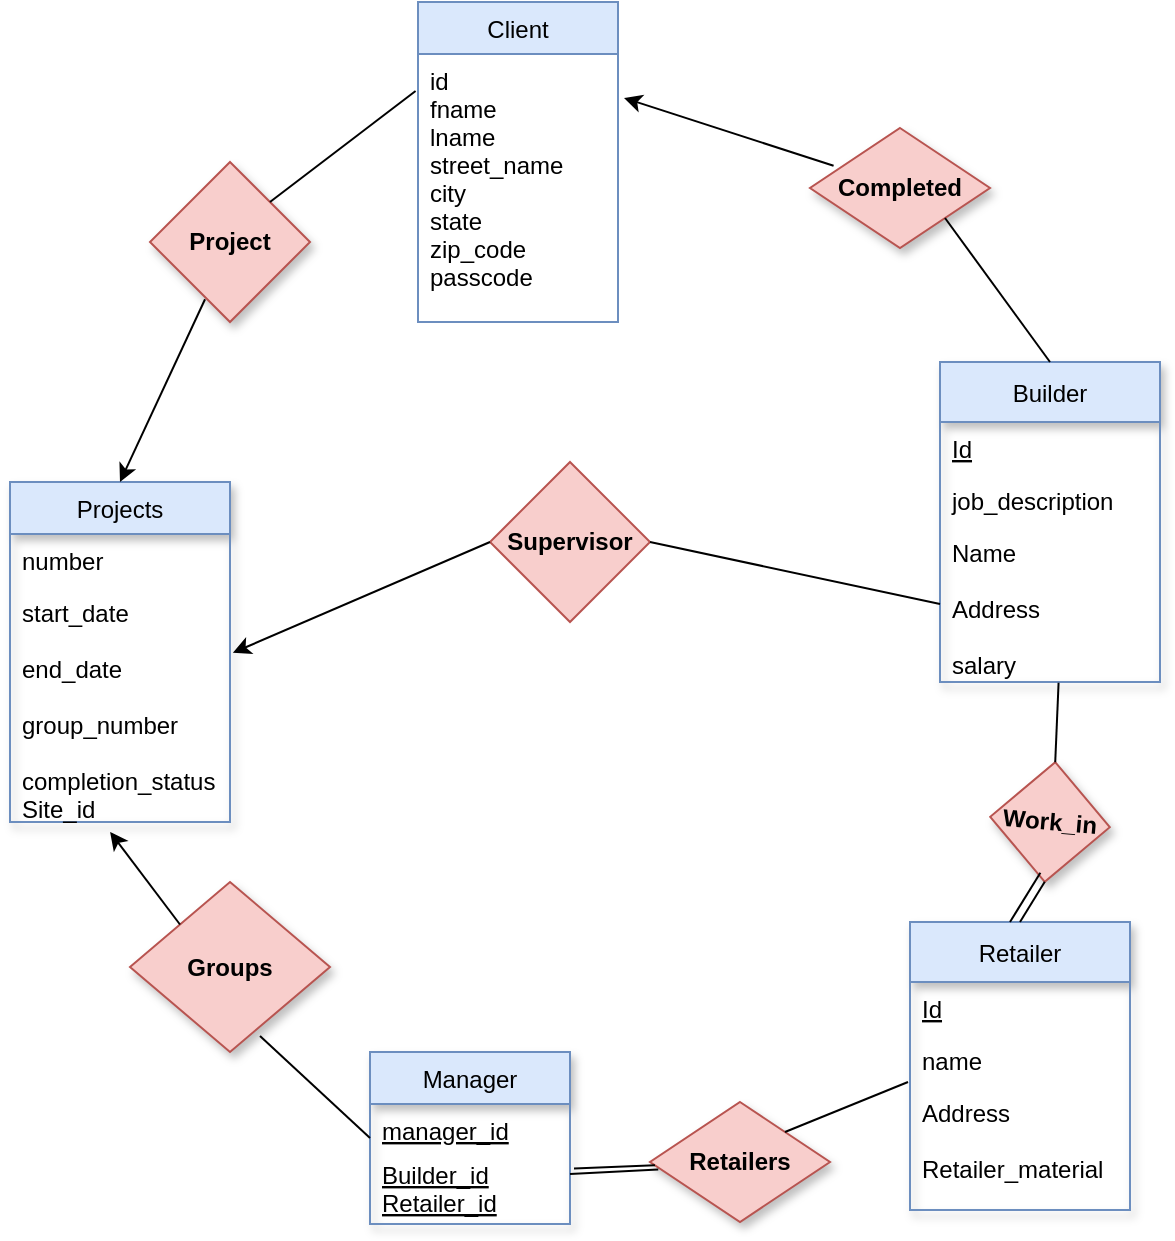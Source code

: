 <mxfile version="15.6.8" type="github">
  <diagram id="4UxT9yWdNShp-Za1b8pm" name="Page-1">
    <mxGraphModel dx="1753" dy="712" grid="1" gridSize="10" guides="1" tooltips="1" connect="1" arrows="1" fold="1" page="1" pageScale="1" pageWidth="827" pageHeight="1169" math="0" shadow="0">
      <root>
        <mxCell id="0" />
        <mxCell id="1" parent="0" />
        <mxCell id="HvbOI0HMesnXb_MxwJK7-15" value="Client" style="swimlane;fontStyle=0;childLayout=stackLayout;horizontal=1;startSize=26;fillColor=#dae8fc;horizontalStack=0;resizeParent=1;resizeParentMax=0;resizeLast=0;collapsible=1;marginBottom=0;strokeColor=#6c8ebf;" parent="1" vertex="1">
          <mxGeometry x="314" y="30" width="100" height="160" as="geometry" />
        </mxCell>
        <mxCell id="HvbOI0HMesnXb_MxwJK7-18" value="id&#xa;fname&#xa;lname&#xa;street_name&#xa;city&#xa;state&#xa;zip_code&#xa;passcode" style="text;strokeColor=none;fillColor=none;align=left;verticalAlign=top;spacingLeft=4;spacingRight=4;overflow=hidden;rotatable=0;points=[[0,0.5],[1,0.5]];portConstraint=eastwest;shadow=1;fontStyle=0" parent="HvbOI0HMesnXb_MxwJK7-15" vertex="1">
          <mxGeometry y="26" width="100" height="134" as="geometry" />
        </mxCell>
        <mxCell id="HvbOI0HMesnXb_MxwJK7-19" value="Builder" style="swimlane;fontStyle=0;childLayout=stackLayout;horizontal=1;startSize=30;fillColor=#dae8fc;horizontalStack=0;resizeParent=1;resizeParentMax=0;resizeLast=0;collapsible=1;marginBottom=0;shadow=1;strokeColor=#6c8ebf;" parent="1" vertex="1">
          <mxGeometry x="575" y="210" width="110" height="160" as="geometry" />
        </mxCell>
        <mxCell id="HvbOI0HMesnXb_MxwJK7-20" value="Id" style="text;strokeColor=none;fillColor=none;align=left;verticalAlign=top;spacingLeft=4;spacingRight=4;overflow=hidden;rotatable=0;points=[[0,0.5],[1,0.5]];portConstraint=eastwest;shadow=1;fontStyle=4" parent="HvbOI0HMesnXb_MxwJK7-19" vertex="1">
          <mxGeometry y="30" width="110" height="26" as="geometry" />
        </mxCell>
        <mxCell id="HvbOI0HMesnXb_MxwJK7-21" value="job_description" style="text;strokeColor=none;fillColor=none;align=left;verticalAlign=top;spacingLeft=4;spacingRight=4;overflow=hidden;rotatable=0;points=[[0,0.5],[1,0.5]];portConstraint=eastwest;shadow=1;" parent="HvbOI0HMesnXb_MxwJK7-19" vertex="1">
          <mxGeometry y="56" width="110" height="26" as="geometry" />
        </mxCell>
        <mxCell id="HvbOI0HMesnXb_MxwJK7-22" value="Name&#xa;&#xa;Address&#xa;&#xa;salary&#xa;&#xa;" style="text;strokeColor=none;fillColor=none;align=left;verticalAlign=top;spacingLeft=4;spacingRight=4;overflow=hidden;rotatable=0;points=[[0,0.5],[1,0.5]];portConstraint=eastwest;shadow=1;" parent="HvbOI0HMesnXb_MxwJK7-19" vertex="1">
          <mxGeometry y="82" width="110" height="78" as="geometry" />
        </mxCell>
        <mxCell id="HvbOI0HMesnXb_MxwJK7-23" value="Retailer" style="swimlane;fontStyle=0;childLayout=stackLayout;horizontal=1;startSize=30;fillColor=#dae8fc;horizontalStack=0;resizeParent=1;resizeParentMax=0;resizeLast=0;collapsible=1;marginBottom=0;shadow=1;strokeColor=#6c8ebf;" parent="1" vertex="1">
          <mxGeometry x="560" y="490" width="110" height="144" as="geometry" />
        </mxCell>
        <mxCell id="HvbOI0HMesnXb_MxwJK7-24" value="Id" style="text;strokeColor=none;fillColor=none;align=left;verticalAlign=top;spacingLeft=4;spacingRight=4;overflow=hidden;rotatable=0;points=[[0,0.5],[1,0.5]];portConstraint=eastwest;shadow=1;fontStyle=4" parent="HvbOI0HMesnXb_MxwJK7-23" vertex="1">
          <mxGeometry y="30" width="110" height="26" as="geometry" />
        </mxCell>
        <mxCell id="HvbOI0HMesnXb_MxwJK7-25" value="name" style="text;strokeColor=none;fillColor=none;align=left;verticalAlign=top;spacingLeft=4;spacingRight=4;overflow=hidden;rotatable=0;points=[[0,0.5],[1,0.5]];portConstraint=eastwest;shadow=1;" parent="HvbOI0HMesnXb_MxwJK7-23" vertex="1">
          <mxGeometry y="56" width="110" height="26" as="geometry" />
        </mxCell>
        <mxCell id="HvbOI0HMesnXb_MxwJK7-26" value="Address&#xa;&#xa;Retailer_material&#xa;&#xa;" style="text;strokeColor=none;fillColor=none;align=left;verticalAlign=top;spacingLeft=4;spacingRight=4;overflow=hidden;rotatable=0;points=[[0,0.5],[1,0.5]];portConstraint=eastwest;shadow=1;" parent="HvbOI0HMesnXb_MxwJK7-23" vertex="1">
          <mxGeometry y="82" width="110" height="62" as="geometry" />
        </mxCell>
        <mxCell id="HvbOI0HMesnXb_MxwJK7-32" value="Manager" style="swimlane;fontStyle=0;childLayout=stackLayout;horizontal=1;startSize=26;fillColor=#dae8fc;horizontalStack=0;resizeParent=1;resizeParentMax=0;resizeLast=0;collapsible=1;marginBottom=0;shadow=1;strokeColor=#6c8ebf;" parent="1" vertex="1">
          <mxGeometry x="290" y="555" width="100" height="86" as="geometry" />
        </mxCell>
        <mxCell id="HvbOI0HMesnXb_MxwJK7-34" value="manager_id" style="text;strokeColor=none;fillColor=none;align=left;verticalAlign=top;spacingLeft=4;spacingRight=4;overflow=hidden;rotatable=0;points=[[0,0.5],[1,0.5]];portConstraint=eastwest;shadow=1;fontStyle=4" parent="HvbOI0HMesnXb_MxwJK7-32" vertex="1">
          <mxGeometry y="26" width="100" height="22" as="geometry" />
        </mxCell>
        <mxCell id="HvbOI0HMesnXb_MxwJK7-33" value="Builder_id&#xa;Retailer_id" style="text;strokeColor=none;fillColor=none;align=left;verticalAlign=top;spacingLeft=4;spacingRight=4;overflow=hidden;rotatable=0;points=[[0,0.5],[1,0.5]];portConstraint=eastwest;shadow=1;fontStyle=4" parent="HvbOI0HMesnXb_MxwJK7-32" vertex="1">
          <mxGeometry y="48" width="100" height="38" as="geometry" />
        </mxCell>
        <mxCell id="HvbOI0HMesnXb_MxwJK7-37" value="&lt;b&gt;Retailers&lt;/b&gt;" style="rhombus;whiteSpace=wrap;html=1;shadow=1;fillColor=#f8cecc;strokeColor=#b85450;" parent="1" vertex="1">
          <mxGeometry x="430" y="580" width="90" height="60" as="geometry" />
        </mxCell>
        <mxCell id="HvbOI0HMesnXb_MxwJK7-39" value="&lt;b&gt;Groups&lt;/b&gt;" style="rhombus;whiteSpace=wrap;html=1;shadow=1;fillColor=#f8cecc;strokeColor=#b85450;" parent="1" vertex="1">
          <mxGeometry x="170" y="470" width="100" height="85" as="geometry" />
        </mxCell>
        <mxCell id="HvbOI0HMesnXb_MxwJK7-42" value="&lt;b&gt;Project&lt;/b&gt;" style="rhombus;whiteSpace=wrap;html=1;shadow=1;fillColor=#f8cecc;strokeColor=#b85450;" parent="1" vertex="1">
          <mxGeometry x="180" y="110" width="80" height="80" as="geometry" />
        </mxCell>
        <mxCell id="HvbOI0HMesnXb_MxwJK7-43" value="&lt;b&gt;Completed&lt;/b&gt;" style="rhombus;whiteSpace=wrap;html=1;shadow=1;rotation=0;fillColor=#f8cecc;strokeColor=#b85450;" parent="1" vertex="1">
          <mxGeometry x="510" y="93" width="90" height="60" as="geometry" />
        </mxCell>
        <mxCell id="HvbOI0HMesnXb_MxwJK7-45" value="&lt;b&gt;Work_in&lt;/b&gt;" style="rhombus;whiteSpace=wrap;html=1;shadow=1;rotation=5;fillColor=#f8cecc;strokeColor=#b85450;" parent="1" vertex="1">
          <mxGeometry x="600" y="410" width="60" height="60" as="geometry" />
        </mxCell>
        <mxCell id="HvbOI0HMesnXb_MxwJK7-66" value="Projects" style="swimlane;fontStyle=0;childLayout=stackLayout;horizontal=1;startSize=26;fillColor=#dae8fc;horizontalStack=0;resizeParent=1;resizeParentMax=0;resizeLast=0;collapsible=1;marginBottom=0;shadow=1;strokeColor=#6c8ebf;" parent="1" vertex="1">
          <mxGeometry x="110" y="270" width="110" height="170" as="geometry" />
        </mxCell>
        <mxCell id="HvbOI0HMesnXb_MxwJK7-67" value="number" style="text;strokeColor=none;fillColor=none;align=left;verticalAlign=top;spacingLeft=4;spacingRight=4;overflow=hidden;rotatable=0;points=[[0,0.5],[1,0.5]];portConstraint=eastwest;shadow=1;" parent="HvbOI0HMesnXb_MxwJK7-66" vertex="1">
          <mxGeometry y="26" width="110" height="26" as="geometry" />
        </mxCell>
        <mxCell id="HvbOI0HMesnXb_MxwJK7-68" value="start_date&#xa;&#xa;end_date&#xa;&#xa;group_number&#xa;&#xa;completion_status&#xa;Site_id" style="text;strokeColor=none;fillColor=none;align=left;verticalAlign=top;spacingLeft=4;spacingRight=4;overflow=hidden;rotatable=0;points=[[0,0.5],[1,0.5]];portConstraint=eastwest;shadow=1;" parent="HvbOI0HMesnXb_MxwJK7-66" vertex="1">
          <mxGeometry y="52" width="110" height="118" as="geometry" />
        </mxCell>
        <mxCell id="dZS-_76hlfxpi-WDvzee-4" value="" style="endArrow=none;html=1;rounded=0;entryX=1;entryY=0;entryDx=0;entryDy=0;exitX=-0.012;exitY=0.138;exitDx=0;exitDy=0;exitPerimeter=0;" parent="1" source="HvbOI0HMesnXb_MxwJK7-18" target="HvbOI0HMesnXb_MxwJK7-42" edge="1">
          <mxGeometry width="50" height="50" relative="1" as="geometry">
            <mxPoint x="340" y="110" as="sourcePoint" />
            <mxPoint x="540" y="280" as="targetPoint" />
          </mxGeometry>
        </mxCell>
        <mxCell id="dZS-_76hlfxpi-WDvzee-5" value="" style="endArrow=classic;html=1;rounded=0;exitX=0.344;exitY=0.858;exitDx=0;exitDy=0;entryX=0.5;entryY=0;entryDx=0;entryDy=0;exitPerimeter=0;" parent="1" source="HvbOI0HMesnXb_MxwJK7-42" target="HvbOI0HMesnXb_MxwJK7-66" edge="1">
          <mxGeometry width="50" height="50" relative="1" as="geometry">
            <mxPoint x="490" y="330" as="sourcePoint" />
            <mxPoint x="540" y="280" as="targetPoint" />
          </mxGeometry>
        </mxCell>
        <mxCell id="dZS-_76hlfxpi-WDvzee-8" value="" style="endArrow=classic;html=1;rounded=0;exitX=0;exitY=0;exitDx=0;exitDy=0;entryX=0.455;entryY=1.042;entryDx=0;entryDy=0;entryPerimeter=0;" parent="1" source="HvbOI0HMesnXb_MxwJK7-39" target="HvbOI0HMesnXb_MxwJK7-68" edge="1">
          <mxGeometry width="50" height="50" relative="1" as="geometry">
            <mxPoint x="390" y="430" as="sourcePoint" />
            <mxPoint x="440" y="380" as="targetPoint" />
          </mxGeometry>
        </mxCell>
        <mxCell id="dZS-_76hlfxpi-WDvzee-9" value="" style="endArrow=none;html=1;rounded=0;entryX=0.65;entryY=0.906;entryDx=0;entryDy=0;entryPerimeter=0;exitX=0;exitY=0.5;exitDx=0;exitDy=0;" parent="1" source="HvbOI0HMesnXb_MxwJK7-32" target="HvbOI0HMesnXb_MxwJK7-39" edge="1">
          <mxGeometry width="50" height="50" relative="1" as="geometry">
            <mxPoint x="300" y="630" as="sourcePoint" />
            <mxPoint x="440" y="380" as="targetPoint" />
          </mxGeometry>
        </mxCell>
        <mxCell id="dZS-_76hlfxpi-WDvzee-10" value="" style="endArrow=none;html=1;rounded=0;entryX=1.02;entryY=0.269;entryDx=0;entryDy=0;entryPerimeter=0;" parent="1" source="HvbOI0HMesnXb_MxwJK7-37" target="HvbOI0HMesnXb_MxwJK7-33" edge="1">
          <mxGeometry width="50" height="50" relative="1" as="geometry">
            <mxPoint x="540" y="660" as="sourcePoint" />
            <mxPoint x="384" y="682.994" as="targetPoint" />
          </mxGeometry>
        </mxCell>
        <mxCell id="dZS-_76hlfxpi-WDvzee-11" value="" style="endArrow=none;html=1;rounded=0;exitX=1;exitY=0;exitDx=0;exitDy=0;entryX=-0.009;entryY=-0.032;entryDx=0;entryDy=0;entryPerimeter=0;" parent="1" source="HvbOI0HMesnXb_MxwJK7-37" target="HvbOI0HMesnXb_MxwJK7-26" edge="1">
          <mxGeometry width="50" height="50" relative="1" as="geometry">
            <mxPoint x="390" y="430" as="sourcePoint" />
            <mxPoint x="440" y="380" as="targetPoint" />
          </mxGeometry>
        </mxCell>
        <mxCell id="dZS-_76hlfxpi-WDvzee-12" value="" style="endArrow=none;html=1;rounded=0;entryX=0.5;entryY=1;entryDx=0;entryDy=0;exitX=0.5;exitY=0;exitDx=0;exitDy=0;" parent="1" source="HvbOI0HMesnXb_MxwJK7-23" target="HvbOI0HMesnXb_MxwJK7-45" edge="1">
          <mxGeometry width="50" height="50" relative="1" as="geometry">
            <mxPoint x="602" y="430" as="sourcePoint" />
            <mxPoint x="440" y="380" as="targetPoint" />
          </mxGeometry>
        </mxCell>
        <mxCell id="dZS-_76hlfxpi-WDvzee-13" value="" style="endArrow=none;html=1;rounded=0;exitX=0.5;exitY=0;exitDx=0;exitDy=0;entryX=0.539;entryY=1.005;entryDx=0;entryDy=0;entryPerimeter=0;" parent="1" source="HvbOI0HMesnXb_MxwJK7-45" target="HvbOI0HMesnXb_MxwJK7-22" edge="1">
          <mxGeometry width="50" height="50" relative="1" as="geometry">
            <mxPoint x="390" y="430" as="sourcePoint" />
            <mxPoint x="440" y="380" as="targetPoint" />
          </mxGeometry>
        </mxCell>
        <mxCell id="dZS-_76hlfxpi-WDvzee-14" value="" style="endArrow=none;html=1;rounded=0;exitX=0.5;exitY=0;exitDx=0;exitDy=0;entryX=1;entryY=1;entryDx=0;entryDy=0;" parent="1" source="HvbOI0HMesnXb_MxwJK7-19" target="HvbOI0HMesnXb_MxwJK7-43" edge="1">
          <mxGeometry width="50" height="50" relative="1" as="geometry">
            <mxPoint x="390" y="430" as="sourcePoint" />
            <mxPoint x="440" y="380" as="targetPoint" />
          </mxGeometry>
        </mxCell>
        <mxCell id="dZS-_76hlfxpi-WDvzee-15" value="" style="endArrow=classic;html=1;rounded=0;exitX=0.131;exitY=0.315;exitDx=0;exitDy=0;exitPerimeter=0;entryX=1.03;entryY=0.164;entryDx=0;entryDy=0;entryPerimeter=0;" parent="1" source="HvbOI0HMesnXb_MxwJK7-43" target="HvbOI0HMesnXb_MxwJK7-18" edge="1">
          <mxGeometry width="50" height="50" relative="1" as="geometry">
            <mxPoint x="390" y="430" as="sourcePoint" />
            <mxPoint x="440" y="380" as="targetPoint" />
          </mxGeometry>
        </mxCell>
        <mxCell id="dZS-_76hlfxpi-WDvzee-18" value="" style="endArrow=none;html=1;rounded=0;exitX=0.457;exitY=0.928;exitDx=0;exitDy=0;exitPerimeter=0;" parent="1" source="HvbOI0HMesnXb_MxwJK7-45" edge="1">
          <mxGeometry width="50" height="50" relative="1" as="geometry">
            <mxPoint x="592.405" y="390.831" as="sourcePoint" />
            <mxPoint x="610" y="490" as="targetPoint" />
          </mxGeometry>
        </mxCell>
        <mxCell id="dZS-_76hlfxpi-WDvzee-19" value="&lt;b&gt;Supervisor&lt;/b&gt;" style="rhombus;whiteSpace=wrap;html=1;rotation=0;fillColor=#f8cecc;strokeColor=#b85450;" parent="1" vertex="1">
          <mxGeometry x="350" y="260" width="80" height="80" as="geometry" />
        </mxCell>
        <mxCell id="dZS-_76hlfxpi-WDvzee-21" value="" style="endArrow=classic;html=1;rounded=0;exitX=0;exitY=0.5;exitDx=0;exitDy=0;entryX=1.013;entryY=0.283;entryDx=0;entryDy=0;entryPerimeter=0;" parent="1" source="dZS-_76hlfxpi-WDvzee-19" target="HvbOI0HMesnXb_MxwJK7-68" edge="1">
          <mxGeometry width="50" height="50" relative="1" as="geometry">
            <mxPoint x="460" y="480" as="sourcePoint" />
            <mxPoint x="510" y="430" as="targetPoint" />
          </mxGeometry>
        </mxCell>
        <mxCell id="dZS-_76hlfxpi-WDvzee-22" value="" style="endArrow=none;html=1;rounded=0;exitX=1;exitY=0.5;exitDx=0;exitDy=0;entryX=0;entryY=0.5;entryDx=0;entryDy=0;" parent="1" source="dZS-_76hlfxpi-WDvzee-19" target="HvbOI0HMesnXb_MxwJK7-22" edge="1">
          <mxGeometry width="50" height="50" relative="1" as="geometry">
            <mxPoint x="460" y="480" as="sourcePoint" />
            <mxPoint x="510" y="430" as="targetPoint" />
          </mxGeometry>
        </mxCell>
        <mxCell id="dZS-_76hlfxpi-WDvzee-28" value="" style="endArrow=none;html=1;rounded=0;entryX=0.046;entryY=0.562;entryDx=0;entryDy=0;entryPerimeter=0;" parent="1" target="HvbOI0HMesnXb_MxwJK7-37" edge="1">
          <mxGeometry width="50" height="50" relative="1" as="geometry">
            <mxPoint x="390" y="616" as="sourcePoint" />
            <mxPoint x="440" y="610" as="targetPoint" />
          </mxGeometry>
        </mxCell>
      </root>
    </mxGraphModel>
  </diagram>
</mxfile>
